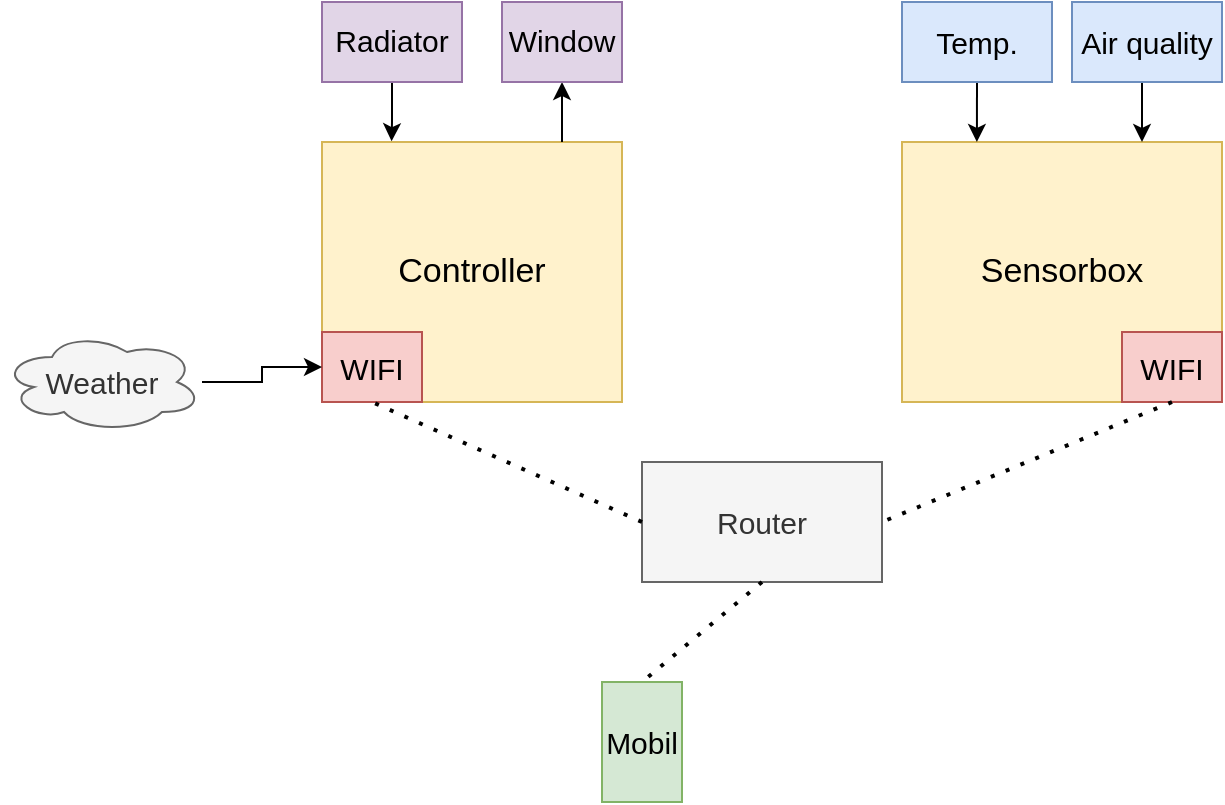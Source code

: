 <mxfile version="20.4.0" type="github"><diagram id="z6fLy8X-TVVWF1_ncm-S" name="1 oldal"><mxGraphModel dx="942" dy="522" grid="1" gridSize="10" guides="1" tooltips="1" connect="1" arrows="1" fold="1" page="1" pageScale="1" pageWidth="827" pageHeight="1169" math="0" shadow="0"><root><mxCell id="0"/><mxCell id="1" parent="0"/><mxCell id="dgRpX8S0I7MYW6gBtMSV-1" value="&lt;font style=&quot;font-size: 17px;&quot;&gt;Controller&lt;/font&gt;" style="rounded=0;whiteSpace=wrap;html=1;fillColor=#fff2cc;strokeColor=#d6b656;" vertex="1" parent="1"><mxGeometry x="220" y="140" width="150" height="130" as="geometry"/></mxCell><mxCell id="dgRpX8S0I7MYW6gBtMSV-24" style="edgeStyle=orthogonalEdgeStyle;rounded=0;orthogonalLoop=1;jettySize=auto;html=1;fontSize=15;startArrow=classic;startFill=1;endArrow=none;endFill=0;" edge="1" parent="1" source="dgRpX8S0I7MYW6gBtMSV-2"><mxGeometry relative="1" as="geometry"><mxPoint x="340" y="140" as="targetPoint"/></mxGeometry></mxCell><mxCell id="dgRpX8S0I7MYW6gBtMSV-2" value="&lt;font style=&quot;font-size: 15px;&quot;&gt;Window&lt;/font&gt;" style="rounded=0;whiteSpace=wrap;html=1;fontSize=17;fillColor=#e1d5e7;strokeColor=#9673a6;" vertex="1" parent="1"><mxGeometry x="310" y="70" width="60" height="40" as="geometry"/></mxCell><mxCell id="dgRpX8S0I7MYW6gBtMSV-4" value="WIFI" style="rounded=0;whiteSpace=wrap;html=1;fontSize=15;fillColor=#f8cecc;strokeColor=#b85450;" vertex="1" parent="1"><mxGeometry x="220" y="235" width="50" height="35" as="geometry"/></mxCell><mxCell id="dgRpX8S0I7MYW6gBtMSV-5" value="&lt;font style=&quot;font-size: 17px;&quot;&gt;Sensorbox&lt;/font&gt;" style="rounded=0;whiteSpace=wrap;html=1;fontSize=15;fillColor=#fff2cc;strokeColor=#d6b656;" vertex="1" parent="1"><mxGeometry x="510" y="140" width="160" height="130" as="geometry"/></mxCell><mxCell id="dgRpX8S0I7MYW6gBtMSV-8" value="WIFI" style="rounded=0;whiteSpace=wrap;html=1;fontSize=15;fillColor=#f8cecc;strokeColor=#b85450;" vertex="1" parent="1"><mxGeometry x="620" y="235" width="50" height="35" as="geometry"/></mxCell><mxCell id="dgRpX8S0I7MYW6gBtMSV-23" style="edgeStyle=orthogonalEdgeStyle;rounded=0;orthogonalLoop=1;jettySize=auto;html=1;entryX=0.232;entryY=-0.003;entryDx=0;entryDy=0;entryPerimeter=0;fontSize=15;startArrow=none;startFill=0;endArrow=classic;endFill=1;" edge="1" parent="1" source="dgRpX8S0I7MYW6gBtMSV-22" target="dgRpX8S0I7MYW6gBtMSV-1"><mxGeometry relative="1" as="geometry"/></mxCell><mxCell id="dgRpX8S0I7MYW6gBtMSV-22" value="&lt;font style=&quot;font-size: 15px;&quot;&gt;Radiator&lt;/font&gt;" style="rounded=0;whiteSpace=wrap;html=1;fontSize=17;fillColor=#e1d5e7;strokeColor=#9673a6;" vertex="1" parent="1"><mxGeometry x="220" y="70" width="70" height="40" as="geometry"/></mxCell><mxCell id="dgRpX8S0I7MYW6gBtMSV-33" style="edgeStyle=orthogonalEdgeStyle;rounded=0;orthogonalLoop=1;jettySize=auto;html=1;fontSize=15;startArrow=none;startFill=0;endArrow=classic;endFill=1;" edge="1" parent="1" source="dgRpX8S0I7MYW6gBtMSV-25" target="dgRpX8S0I7MYW6gBtMSV-4"><mxGeometry relative="1" as="geometry"/></mxCell><mxCell id="dgRpX8S0I7MYW6gBtMSV-25" value="Weather" style="ellipse;shape=cloud;whiteSpace=wrap;html=1;fontSize=15;fillColor=#f5f5f5;fontColor=#333333;strokeColor=#666666;" vertex="1" parent="1"><mxGeometry x="60" y="235" width="100" height="50" as="geometry"/></mxCell><mxCell id="dgRpX8S0I7MYW6gBtMSV-27" value="Mobil" style="rounded=0;whiteSpace=wrap;html=1;fontSize=15;fillColor=#d5e8d4;strokeColor=#82b366;" vertex="1" parent="1"><mxGeometry x="360" y="410" width="40" height="60" as="geometry"/></mxCell><mxCell id="dgRpX8S0I7MYW6gBtMSV-32" style="edgeStyle=orthogonalEdgeStyle;rounded=0;orthogonalLoop=1;jettySize=auto;html=1;exitX=0.5;exitY=1;exitDx=0;exitDy=0;entryX=0.234;entryY=0;entryDx=0;entryDy=0;entryPerimeter=0;fontSize=15;startArrow=none;startFill=0;endArrow=classic;endFill=1;" edge="1" parent="1" source="dgRpX8S0I7MYW6gBtMSV-28" target="dgRpX8S0I7MYW6gBtMSV-5"><mxGeometry relative="1" as="geometry"/></mxCell><mxCell id="dgRpX8S0I7MYW6gBtMSV-28" value="Temp." style="rounded=0;whiteSpace=wrap;html=1;fontSize=15;fillColor=#dae8fc;strokeColor=#6c8ebf;" vertex="1" parent="1"><mxGeometry x="510" y="70" width="75" height="40" as="geometry"/></mxCell><mxCell id="dgRpX8S0I7MYW6gBtMSV-31" style="edgeStyle=orthogonalEdgeStyle;rounded=0;orthogonalLoop=1;jettySize=auto;html=1;exitX=0.5;exitY=1;exitDx=0;exitDy=0;entryX=0.75;entryY=0;entryDx=0;entryDy=0;fontSize=15;startArrow=none;startFill=0;endArrow=classic;endFill=1;" edge="1" parent="1" source="dgRpX8S0I7MYW6gBtMSV-29" target="dgRpX8S0I7MYW6gBtMSV-5"><mxGeometry relative="1" as="geometry"/></mxCell><mxCell id="dgRpX8S0I7MYW6gBtMSV-29" value="Air quality" style="rounded=0;whiteSpace=wrap;html=1;fontSize=15;fillColor=#dae8fc;strokeColor=#6c8ebf;" vertex="1" parent="1"><mxGeometry x="595" y="70" width="75" height="40" as="geometry"/></mxCell><mxCell id="dgRpX8S0I7MYW6gBtMSV-37" value="Router" style="rounded=0;whiteSpace=wrap;html=1;fontSize=15;fillColor=#f5f5f5;fontColor=#333333;strokeColor=#666666;" vertex="1" parent="1"><mxGeometry x="380" y="300" width="120" height="60" as="geometry"/></mxCell><mxCell id="dgRpX8S0I7MYW6gBtMSV-38" value="" style="endArrow=none;dashed=1;html=1;dashPattern=1 3;strokeWidth=2;rounded=0;fontSize=15;entryX=0.5;entryY=1;entryDx=0;entryDy=0;exitX=0;exitY=0.5;exitDx=0;exitDy=0;" edge="1" parent="1" source="dgRpX8S0I7MYW6gBtMSV-37" target="dgRpX8S0I7MYW6gBtMSV-4"><mxGeometry width="50" height="50" relative="1" as="geometry"><mxPoint x="290" y="370" as="sourcePoint"/><mxPoint x="340" y="320" as="targetPoint"/></mxGeometry></mxCell><mxCell id="dgRpX8S0I7MYW6gBtMSV-40" value="" style="endArrow=none;dashed=1;html=1;dashPattern=1 3;strokeWidth=2;rounded=0;fontSize=15;entryX=1;entryY=0.5;entryDx=0;entryDy=0;exitX=0.5;exitY=1;exitDx=0;exitDy=0;" edge="1" parent="1" source="dgRpX8S0I7MYW6gBtMSV-8" target="dgRpX8S0I7MYW6gBtMSV-37"><mxGeometry width="50" height="50" relative="1" as="geometry"><mxPoint x="615" y="450" as="sourcePoint"/><mxPoint x="490" y="360" as="targetPoint"/></mxGeometry></mxCell><mxCell id="dgRpX8S0I7MYW6gBtMSV-42" value="" style="endArrow=none;dashed=1;html=1;dashPattern=1 3;strokeWidth=2;rounded=0;fontSize=15;entryX=0.5;entryY=0;entryDx=0;entryDy=0;exitX=0.5;exitY=1;exitDx=0;exitDy=0;" edge="1" parent="1" source="dgRpX8S0I7MYW6gBtMSV-37" target="dgRpX8S0I7MYW6gBtMSV-27"><mxGeometry width="50" height="50" relative="1" as="geometry"><mxPoint x="435" y="460" as="sourcePoint"/><mxPoint x="300" y="400" as="targetPoint"/></mxGeometry></mxCell></root></mxGraphModel></diagram></mxfile>